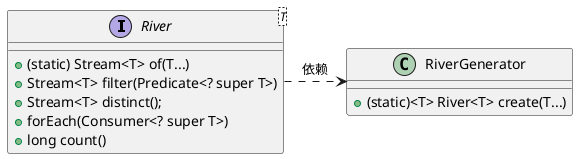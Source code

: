 @startuml

interface River<T>{
    + (static) Stream<T> of(T...)
    + Stream<T> filter(Predicate<? super T>)
    + Stream<T> distinct();
    + forEach(Consumer<? super T>)
    + long count()
}

class RiverGenerator{
    + (static)<T> River<T> create(T...)
}

River .right.> RiverGenerator : 依赖

@enduml